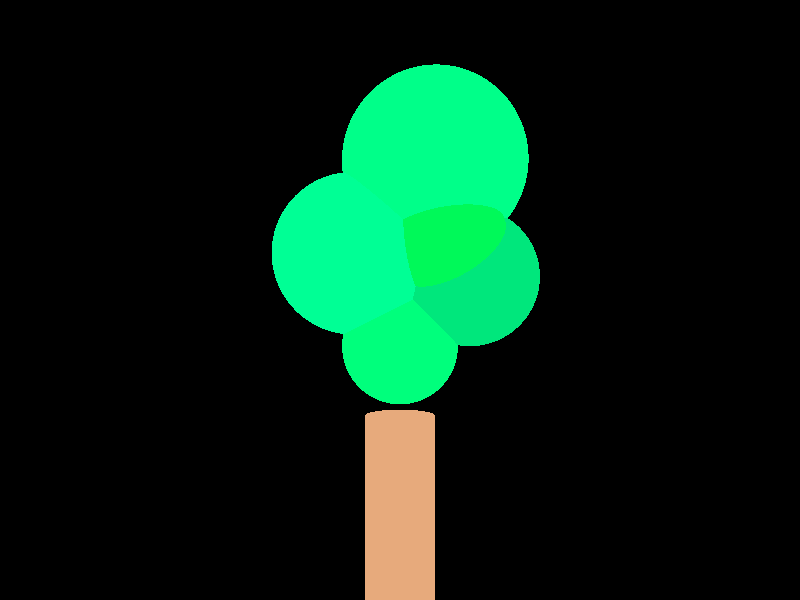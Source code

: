 #include "colors.inc"
#include "woods.inc"

camera {
    location <0, 0, 0>
    look_at <8, 0, 0>
    up <0, 1, 0>
    angle 60
}

light_source {
    <4, 4, 0>,
    rgb <1, 1, 1>
}


cylinder {
    <6, -3, 0>, <6, -1, 0>, 0.3
    pigment {rgb <0.8, 0.4, 0.2>}
}

sphere {
    <6, -0.4, 0>, 0.5
    pigment {rgb <0, 1, 0.2>}
}

sphere {
    <6, 0.2, -0.6>, 0.6
    pigment {rgb <0, 0.8, 0.2>}
}

sphere {
    <6, 0.4, 0.4>, 0.7
    pigment {rgb <0, 1, 0.3>}
}

sphere {
    <5.8, 0.5, -0.4>, 0.5
    pigment {rgb <0, 0.95, 0.1>}
}

sphere {
    <6, 1.2, -0.3>, 0.8
    pigment {rgb <0, 1, 0.25>}
}
